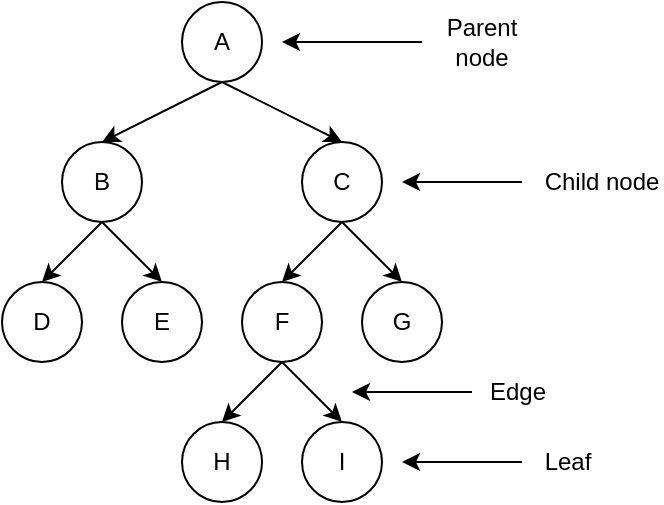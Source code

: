 <mxfile version="19.0.0" type="device"><diagram id="zrCt0vgOjC0Ol2q3mM_f" name="Page-1"><mxGraphModel dx="962" dy="428" grid="1" gridSize="10" guides="1" tooltips="1" connect="1" arrows="1" fold="1" page="1" pageScale="1" pageWidth="180" pageHeight="290" math="0" shadow="0"><root><mxCell id="0"/><mxCell id="1" parent="0"/><mxCell id="fO8z08_oeqQoCwGT3GIH-1" value="A" style="ellipse;whiteSpace=wrap;html=1;aspect=fixed;" vertex="1" parent="1"><mxGeometry x="-74" y="20" width="40" height="40" as="geometry"/></mxCell><mxCell id="fO8z08_oeqQoCwGT3GIH-2" value="B" style="ellipse;whiteSpace=wrap;html=1;aspect=fixed;" vertex="1" parent="1"><mxGeometry x="-134" y="90" width="40" height="40" as="geometry"/></mxCell><mxCell id="fO8z08_oeqQoCwGT3GIH-3" value="C" style="ellipse;whiteSpace=wrap;html=1;aspect=fixed;" vertex="1" parent="1"><mxGeometry x="-14" y="90" width="40" height="40" as="geometry"/></mxCell><mxCell id="fO8z08_oeqQoCwGT3GIH-5" value="" style="endArrow=classic;html=1;rounded=0;exitX=0.5;exitY=1;exitDx=0;exitDy=0;entryX=0.5;entryY=0;entryDx=0;entryDy=0;" edge="1" parent="1" source="fO8z08_oeqQoCwGT3GIH-1" target="fO8z08_oeqQoCwGT3GIH-2"><mxGeometry width="50" height="50" relative="1" as="geometry"><mxPoint x="-84" y="230" as="sourcePoint"/><mxPoint x="-34" y="180" as="targetPoint"/></mxGeometry></mxCell><mxCell id="fO8z08_oeqQoCwGT3GIH-6" value="" style="endArrow=classic;html=1;rounded=0;entryX=0.5;entryY=0;entryDx=0;entryDy=0;" edge="1" parent="1" target="fO8z08_oeqQoCwGT3GIH-3"><mxGeometry width="50" height="50" relative="1" as="geometry"><mxPoint x="-54" y="60" as="sourcePoint"/><mxPoint x="-84" y="100" as="targetPoint"/></mxGeometry></mxCell><mxCell id="fO8z08_oeqQoCwGT3GIH-7" value="F" style="ellipse;whiteSpace=wrap;html=1;aspect=fixed;" vertex="1" parent="1"><mxGeometry x="-44" y="160" width="40" height="40" as="geometry"/></mxCell><mxCell id="fO8z08_oeqQoCwGT3GIH-8" value="G" style="ellipse;whiteSpace=wrap;html=1;aspect=fixed;" vertex="1" parent="1"><mxGeometry x="16" y="160" width="40" height="40" as="geometry"/></mxCell><mxCell id="fO8z08_oeqQoCwGT3GIH-9" value="" style="endArrow=classic;html=1;rounded=0;exitX=0.5;exitY=1;exitDx=0;exitDy=0;entryX=0.5;entryY=0;entryDx=0;entryDy=0;" edge="1" parent="1" target="fO8z08_oeqQoCwGT3GIH-7"><mxGeometry width="50" height="50" relative="1" as="geometry"><mxPoint x="6" y="130" as="sourcePoint"/><mxPoint x="26" y="250" as="targetPoint"/></mxGeometry></mxCell><mxCell id="fO8z08_oeqQoCwGT3GIH-10" value="" style="endArrow=classic;html=1;rounded=0;entryX=0.5;entryY=0;entryDx=0;entryDy=0;" edge="1" parent="1" target="fO8z08_oeqQoCwGT3GIH-8"><mxGeometry width="50" height="50" relative="1" as="geometry"><mxPoint x="6" y="130" as="sourcePoint"/><mxPoint x="-24" y="170" as="targetPoint"/></mxGeometry></mxCell><mxCell id="fO8z08_oeqQoCwGT3GIH-11" value="D" style="ellipse;whiteSpace=wrap;html=1;aspect=fixed;" vertex="1" parent="1"><mxGeometry x="-164" y="160" width="40" height="40" as="geometry"/></mxCell><mxCell id="fO8z08_oeqQoCwGT3GIH-12" value="E" style="ellipse;whiteSpace=wrap;html=1;aspect=fixed;" vertex="1" parent="1"><mxGeometry x="-104" y="160" width="40" height="40" as="geometry"/></mxCell><mxCell id="fO8z08_oeqQoCwGT3GIH-13" value="" style="endArrow=classic;html=1;rounded=0;exitX=0.5;exitY=1;exitDx=0;exitDy=0;entryX=0.5;entryY=0;entryDx=0;entryDy=0;" edge="1" parent="1" target="fO8z08_oeqQoCwGT3GIH-11"><mxGeometry width="50" height="50" relative="1" as="geometry"><mxPoint x="-114" y="130" as="sourcePoint"/><mxPoint x="-94" y="250" as="targetPoint"/></mxGeometry></mxCell><mxCell id="fO8z08_oeqQoCwGT3GIH-14" value="" style="endArrow=classic;html=1;rounded=0;entryX=0.5;entryY=0;entryDx=0;entryDy=0;" edge="1" parent="1" target="fO8z08_oeqQoCwGT3GIH-12"><mxGeometry width="50" height="50" relative="1" as="geometry"><mxPoint x="-114" y="130" as="sourcePoint"/><mxPoint x="-144" y="170" as="targetPoint"/></mxGeometry></mxCell><mxCell id="fO8z08_oeqQoCwGT3GIH-16" value="H" style="ellipse;whiteSpace=wrap;html=1;aspect=fixed;" vertex="1" parent="1"><mxGeometry x="-74" y="230" width="40" height="40" as="geometry"/></mxCell><mxCell id="fO8z08_oeqQoCwGT3GIH-17" value="I" style="ellipse;whiteSpace=wrap;html=1;aspect=fixed;" vertex="1" parent="1"><mxGeometry x="-14" y="230" width="40" height="40" as="geometry"/></mxCell><mxCell id="fO8z08_oeqQoCwGT3GIH-18" value="" style="endArrow=classic;html=1;rounded=0;exitX=0.5;exitY=1;exitDx=0;exitDy=0;entryX=0.5;entryY=0;entryDx=0;entryDy=0;" edge="1" parent="1" target="fO8z08_oeqQoCwGT3GIH-16"><mxGeometry width="50" height="50" relative="1" as="geometry"><mxPoint x="-24" y="200" as="sourcePoint"/><mxPoint x="-4" y="320" as="targetPoint"/></mxGeometry></mxCell><mxCell id="fO8z08_oeqQoCwGT3GIH-19" value="" style="endArrow=classic;html=1;rounded=0;entryX=0.5;entryY=0;entryDx=0;entryDy=0;" edge="1" parent="1" target="fO8z08_oeqQoCwGT3GIH-17"><mxGeometry width="50" height="50" relative="1" as="geometry"><mxPoint x="-24" y="200" as="sourcePoint"/><mxPoint x="-54" y="240" as="targetPoint"/></mxGeometry></mxCell><mxCell id="fO8z08_oeqQoCwGT3GIH-20" value="Parent node" style="text;html=1;strokeColor=none;fillColor=none;align=center;verticalAlign=middle;whiteSpace=wrap;rounded=0;" vertex="1" parent="1"><mxGeometry x="46" y="25" width="60" height="30" as="geometry"/></mxCell><mxCell id="fO8z08_oeqQoCwGT3GIH-22" value="" style="endArrow=classic;html=1;rounded=0;exitX=0;exitY=0.5;exitDx=0;exitDy=0;" edge="1" parent="1" source="fO8z08_oeqQoCwGT3GIH-20"><mxGeometry width="50" height="50" relative="1" as="geometry"><mxPoint x="126" y="120" as="sourcePoint"/><mxPoint x="-24" y="40" as="targetPoint"/></mxGeometry></mxCell><mxCell id="fO8z08_oeqQoCwGT3GIH-24" value="Child node" style="text;html=1;strokeColor=none;fillColor=none;align=center;verticalAlign=middle;whiteSpace=wrap;rounded=0;" vertex="1" parent="1"><mxGeometry x="106" y="95" width="60" height="30" as="geometry"/></mxCell><mxCell id="fO8z08_oeqQoCwGT3GIH-25" value="" style="endArrow=classic;html=1;rounded=0;" edge="1" parent="1"><mxGeometry width="50" height="50" relative="1" as="geometry"><mxPoint x="96" y="110" as="sourcePoint"/><mxPoint x="36" y="110" as="targetPoint"/></mxGeometry></mxCell><mxCell id="fO8z08_oeqQoCwGT3GIH-26" value="Edge" style="text;html=1;strokeColor=none;fillColor=none;align=center;verticalAlign=middle;whiteSpace=wrap;rounded=0;" vertex="1" parent="1"><mxGeometry x="64" y="200" width="60" height="30" as="geometry"/></mxCell><mxCell id="fO8z08_oeqQoCwGT3GIH-27" value="" style="endArrow=classic;html=1;rounded=0;" edge="1" parent="1"><mxGeometry width="50" height="50" relative="1" as="geometry"><mxPoint x="71" y="215" as="sourcePoint"/><mxPoint x="11" y="215" as="targetPoint"/></mxGeometry></mxCell><mxCell id="fO8z08_oeqQoCwGT3GIH-28" value="Leaf" style="text;html=1;strokeColor=none;fillColor=none;align=center;verticalAlign=middle;whiteSpace=wrap;rounded=0;" vertex="1" parent="1"><mxGeometry x="89" y="235" width="60" height="30" as="geometry"/></mxCell><mxCell id="fO8z08_oeqQoCwGT3GIH-29" value="" style="endArrow=classic;html=1;rounded=0;" edge="1" parent="1"><mxGeometry width="50" height="50" relative="1" as="geometry"><mxPoint x="96" y="250" as="sourcePoint"/><mxPoint x="36" y="250" as="targetPoint"/></mxGeometry></mxCell></root></mxGraphModel></diagram></mxfile>